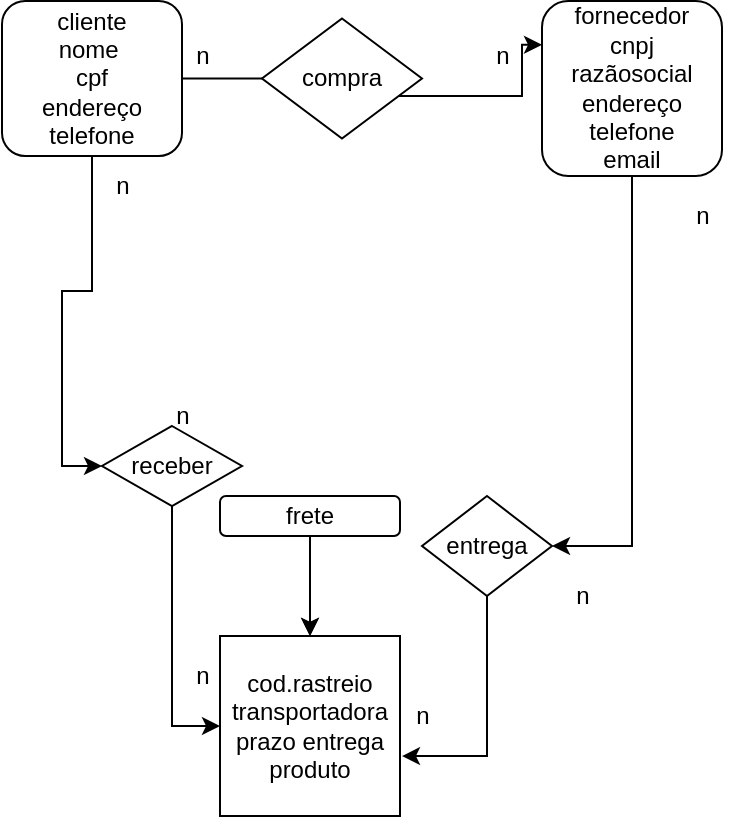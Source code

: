 <mxfile version="20.2.7" type="github">
  <diagram id="XNd9bsfVxTQO85Du9Fa3" name="Página-1">
    <mxGraphModel dx="868" dy="446" grid="1" gridSize="10" guides="1" tooltips="1" connect="1" arrows="1" fold="1" page="1" pageScale="1" pageWidth="827" pageHeight="1169" math="0" shadow="0">
      <root>
        <mxCell id="0" />
        <mxCell id="1" parent="0" />
        <mxCell id="8Ps0CLrvJAw6-ZFK24jo-12" style="edgeStyle=orthogonalEdgeStyle;rounded=0;orthogonalLoop=1;jettySize=auto;html=1;entryX=0;entryY=0.5;entryDx=0;entryDy=0;startArrow=none;" edge="1" parent="1" source="8Ps0CLrvJAw6-ZFK24jo-18" target="8Ps0CLrvJAw6-ZFK24jo-9">
          <mxGeometry relative="1" as="geometry" />
        </mxCell>
        <mxCell id="8Ps0CLrvJAw6-ZFK24jo-15" style="edgeStyle=orthogonalEdgeStyle;rounded=0;orthogonalLoop=1;jettySize=auto;html=1;exitX=1;exitY=0.5;exitDx=0;exitDy=0;entryX=0;entryY=0.25;entryDx=0;entryDy=0;" edge="1" parent="1" source="8Ps0CLrvJAw6-ZFK24jo-3" target="8Ps0CLrvJAw6-ZFK24jo-8">
          <mxGeometry relative="1" as="geometry">
            <Array as="points">
              <mxPoint x="435" y="391" />
              <mxPoint x="435" y="400" />
              <mxPoint x="520" y="400" />
              <mxPoint x="520" y="374" />
            </Array>
          </mxGeometry>
        </mxCell>
        <mxCell id="8Ps0CLrvJAw6-ZFK24jo-29" value="" style="edgeStyle=orthogonalEdgeStyle;rounded=0;orthogonalLoop=1;jettySize=auto;html=1;entryX=0;entryY=0.5;entryDx=0;entryDy=0;" edge="1" parent="1" source="8Ps0CLrvJAw6-ZFK24jo-3" target="8Ps0CLrvJAw6-ZFK24jo-18">
          <mxGeometry relative="1" as="geometry">
            <mxPoint x="305" y="530" as="targetPoint" />
          </mxGeometry>
        </mxCell>
        <mxCell id="8Ps0CLrvJAw6-ZFK24jo-3" value="cliente&lt;br&gt;nome&amp;nbsp;&lt;br&gt;cpf&lt;br&gt;endereço&lt;br&gt;telefone" style="rounded=1;whiteSpace=wrap;html=1;" vertex="1" parent="1">
          <mxGeometry x="260" y="352.5" width="90" height="77.5" as="geometry" />
        </mxCell>
        <mxCell id="8Ps0CLrvJAw6-ZFK24jo-13" style="edgeStyle=orthogonalEdgeStyle;rounded=0;orthogonalLoop=1;jettySize=auto;html=1;exitX=0.5;exitY=1;exitDx=0;exitDy=0;entryX=1.011;entryY=0.667;entryDx=0;entryDy=0;entryPerimeter=0;startArrow=none;" edge="1" parent="1" source="8Ps0CLrvJAw6-ZFK24jo-16" target="8Ps0CLrvJAw6-ZFK24jo-9">
          <mxGeometry relative="1" as="geometry" />
        </mxCell>
        <mxCell id="8Ps0CLrvJAw6-ZFK24jo-25" style="edgeStyle=orthogonalEdgeStyle;rounded=0;orthogonalLoop=1;jettySize=auto;html=1;exitX=0.5;exitY=1;exitDx=0;exitDy=0;entryX=1;entryY=0.5;entryDx=0;entryDy=0;" edge="1" parent="1" source="8Ps0CLrvJAw6-ZFK24jo-8" target="8Ps0CLrvJAw6-ZFK24jo-16">
          <mxGeometry relative="1" as="geometry" />
        </mxCell>
        <mxCell id="8Ps0CLrvJAw6-ZFK24jo-8" value="fornecedor&lt;br&gt;cnpj&lt;br&gt;razãosocial&lt;br&gt;endereço&lt;br&gt;telefone&lt;br&gt;email" style="rounded=1;whiteSpace=wrap;html=1;" vertex="1" parent="1">
          <mxGeometry x="530" y="352.5" width="90" height="87.5" as="geometry" />
        </mxCell>
        <mxCell id="8Ps0CLrvJAw6-ZFK24jo-9" value="cod.rastreio&lt;br&gt;transportadora&lt;br&gt;prazo entrega&lt;br&gt;produto" style="rounded=0;whiteSpace=wrap;html=1;" vertex="1" parent="1">
          <mxGeometry x="369" y="670" width="90" height="90" as="geometry" />
        </mxCell>
        <mxCell id="8Ps0CLrvJAw6-ZFK24jo-10" value="" style="edgeStyle=orthogonalEdgeStyle;rounded=0;orthogonalLoop=1;jettySize=auto;html=1;" edge="1" parent="1" source="8Ps0CLrvJAw6-ZFK24jo-11" target="8Ps0CLrvJAw6-ZFK24jo-9">
          <mxGeometry relative="1" as="geometry" />
        </mxCell>
        <mxCell id="8Ps0CLrvJAw6-ZFK24jo-14" style="edgeStyle=orthogonalEdgeStyle;rounded=0;orthogonalLoop=1;jettySize=auto;html=1;entryX=0.5;entryY=0;entryDx=0;entryDy=0;" edge="1" parent="1" source="8Ps0CLrvJAw6-ZFK24jo-11" target="8Ps0CLrvJAw6-ZFK24jo-9">
          <mxGeometry relative="1" as="geometry" />
        </mxCell>
        <mxCell id="8Ps0CLrvJAw6-ZFK24jo-11" value="frete" style="rounded=1;whiteSpace=wrap;html=1;" vertex="1" parent="1">
          <mxGeometry x="369" y="600" width="90" height="20" as="geometry" />
        </mxCell>
        <mxCell id="8Ps0CLrvJAw6-ZFK24jo-16" value="entrega" style="rhombus;whiteSpace=wrap;html=1;" vertex="1" parent="1">
          <mxGeometry x="470" y="600" width="65" height="50" as="geometry" />
        </mxCell>
        <mxCell id="8Ps0CLrvJAw6-ZFK24jo-18" value="receber" style="rhombus;whiteSpace=wrap;html=1;" vertex="1" parent="1">
          <mxGeometry x="310" y="565" width="70" height="40" as="geometry" />
        </mxCell>
        <mxCell id="8Ps0CLrvJAw6-ZFK24jo-20" value="compra" style="rhombus;whiteSpace=wrap;html=1;" vertex="1" parent="1">
          <mxGeometry x="390" y="361.25" width="80" height="60" as="geometry" />
        </mxCell>
        <mxCell id="8Ps0CLrvJAw6-ZFK24jo-30" value="n" style="text;html=1;align=center;verticalAlign=middle;resizable=0;points=[];autosize=1;strokeColor=none;fillColor=none;" vertex="1" parent="1">
          <mxGeometry x="345" y="365" width="30" height="30" as="geometry" />
        </mxCell>
        <mxCell id="8Ps0CLrvJAw6-ZFK24jo-31" value="n" style="text;html=1;align=center;verticalAlign=middle;resizable=0;points=[];autosize=1;strokeColor=none;fillColor=none;" vertex="1" parent="1">
          <mxGeometry x="495" y="365" width="30" height="30" as="geometry" />
        </mxCell>
        <mxCell id="8Ps0CLrvJAw6-ZFK24jo-32" value="n" style="text;html=1;align=center;verticalAlign=middle;resizable=0;points=[];autosize=1;strokeColor=none;fillColor=none;" vertex="1" parent="1">
          <mxGeometry x="595" y="445" width="30" height="30" as="geometry" />
        </mxCell>
        <mxCell id="8Ps0CLrvJAw6-ZFK24jo-33" value="n" style="text;html=1;align=center;verticalAlign=middle;resizable=0;points=[];autosize=1;strokeColor=none;fillColor=none;" vertex="1" parent="1">
          <mxGeometry x="535" y="635" width="30" height="30" as="geometry" />
        </mxCell>
        <mxCell id="8Ps0CLrvJAw6-ZFK24jo-34" value="n" style="text;html=1;align=center;verticalAlign=middle;resizable=0;points=[];autosize=1;strokeColor=none;fillColor=none;" vertex="1" parent="1">
          <mxGeometry x="455" y="695" width="30" height="30" as="geometry" />
        </mxCell>
        <mxCell id="8Ps0CLrvJAw6-ZFK24jo-35" value="n" style="text;html=1;align=center;verticalAlign=middle;resizable=0;points=[];autosize=1;strokeColor=none;fillColor=none;" vertex="1" parent="1">
          <mxGeometry x="345" y="675" width="30" height="30" as="geometry" />
        </mxCell>
        <mxCell id="8Ps0CLrvJAw6-ZFK24jo-36" value="n" style="text;html=1;align=center;verticalAlign=middle;resizable=0;points=[];autosize=1;strokeColor=none;fillColor=none;" vertex="1" parent="1">
          <mxGeometry x="335" y="545" width="30" height="30" as="geometry" />
        </mxCell>
        <mxCell id="8Ps0CLrvJAw6-ZFK24jo-37" value="n&lt;br&gt;" style="text;html=1;align=center;verticalAlign=middle;resizable=0;points=[];autosize=1;strokeColor=none;fillColor=none;" vertex="1" parent="1">
          <mxGeometry x="305" y="430" width="30" height="30" as="geometry" />
        </mxCell>
      </root>
    </mxGraphModel>
  </diagram>
</mxfile>
